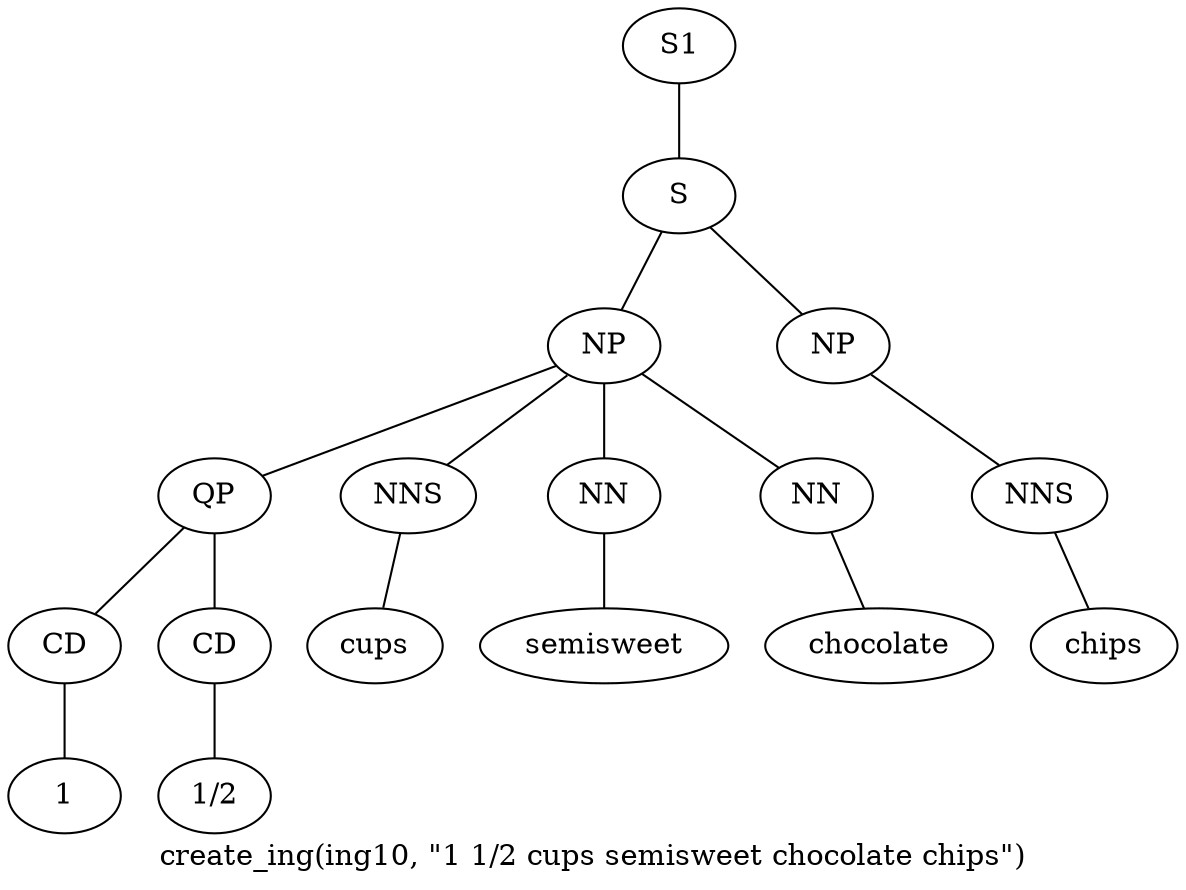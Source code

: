 graph SyntaxGraph {
	label = "create_ing(ing10, \"1 1/2 cups semisweet chocolate chips\")";
	Node0 [label="S1"];
	Node1 [label="S"];
	Node2 [label="NP"];
	Node3 [label="QP"];
	Node4 [label="CD"];
	Node5 [label="1"];
	Node6 [label="CD"];
	Node7 [label="1/2"];
	Node8 [label="NNS"];
	Node9 [label="cups"];
	Node10 [label="NN"];
	Node11 [label="semisweet"];
	Node12 [label="NN"];
	Node13 [label="chocolate"];
	Node14 [label="NP"];
	Node15 [label="NNS"];
	Node16 [label="chips"];

	Node0 -- Node1;
	Node1 -- Node2;
	Node1 -- Node14;
	Node2 -- Node3;
	Node2 -- Node8;
	Node2 -- Node10;
	Node2 -- Node12;
	Node3 -- Node4;
	Node3 -- Node6;
	Node4 -- Node5;
	Node6 -- Node7;
	Node8 -- Node9;
	Node10 -- Node11;
	Node12 -- Node13;
	Node14 -- Node15;
	Node15 -- Node16;
}